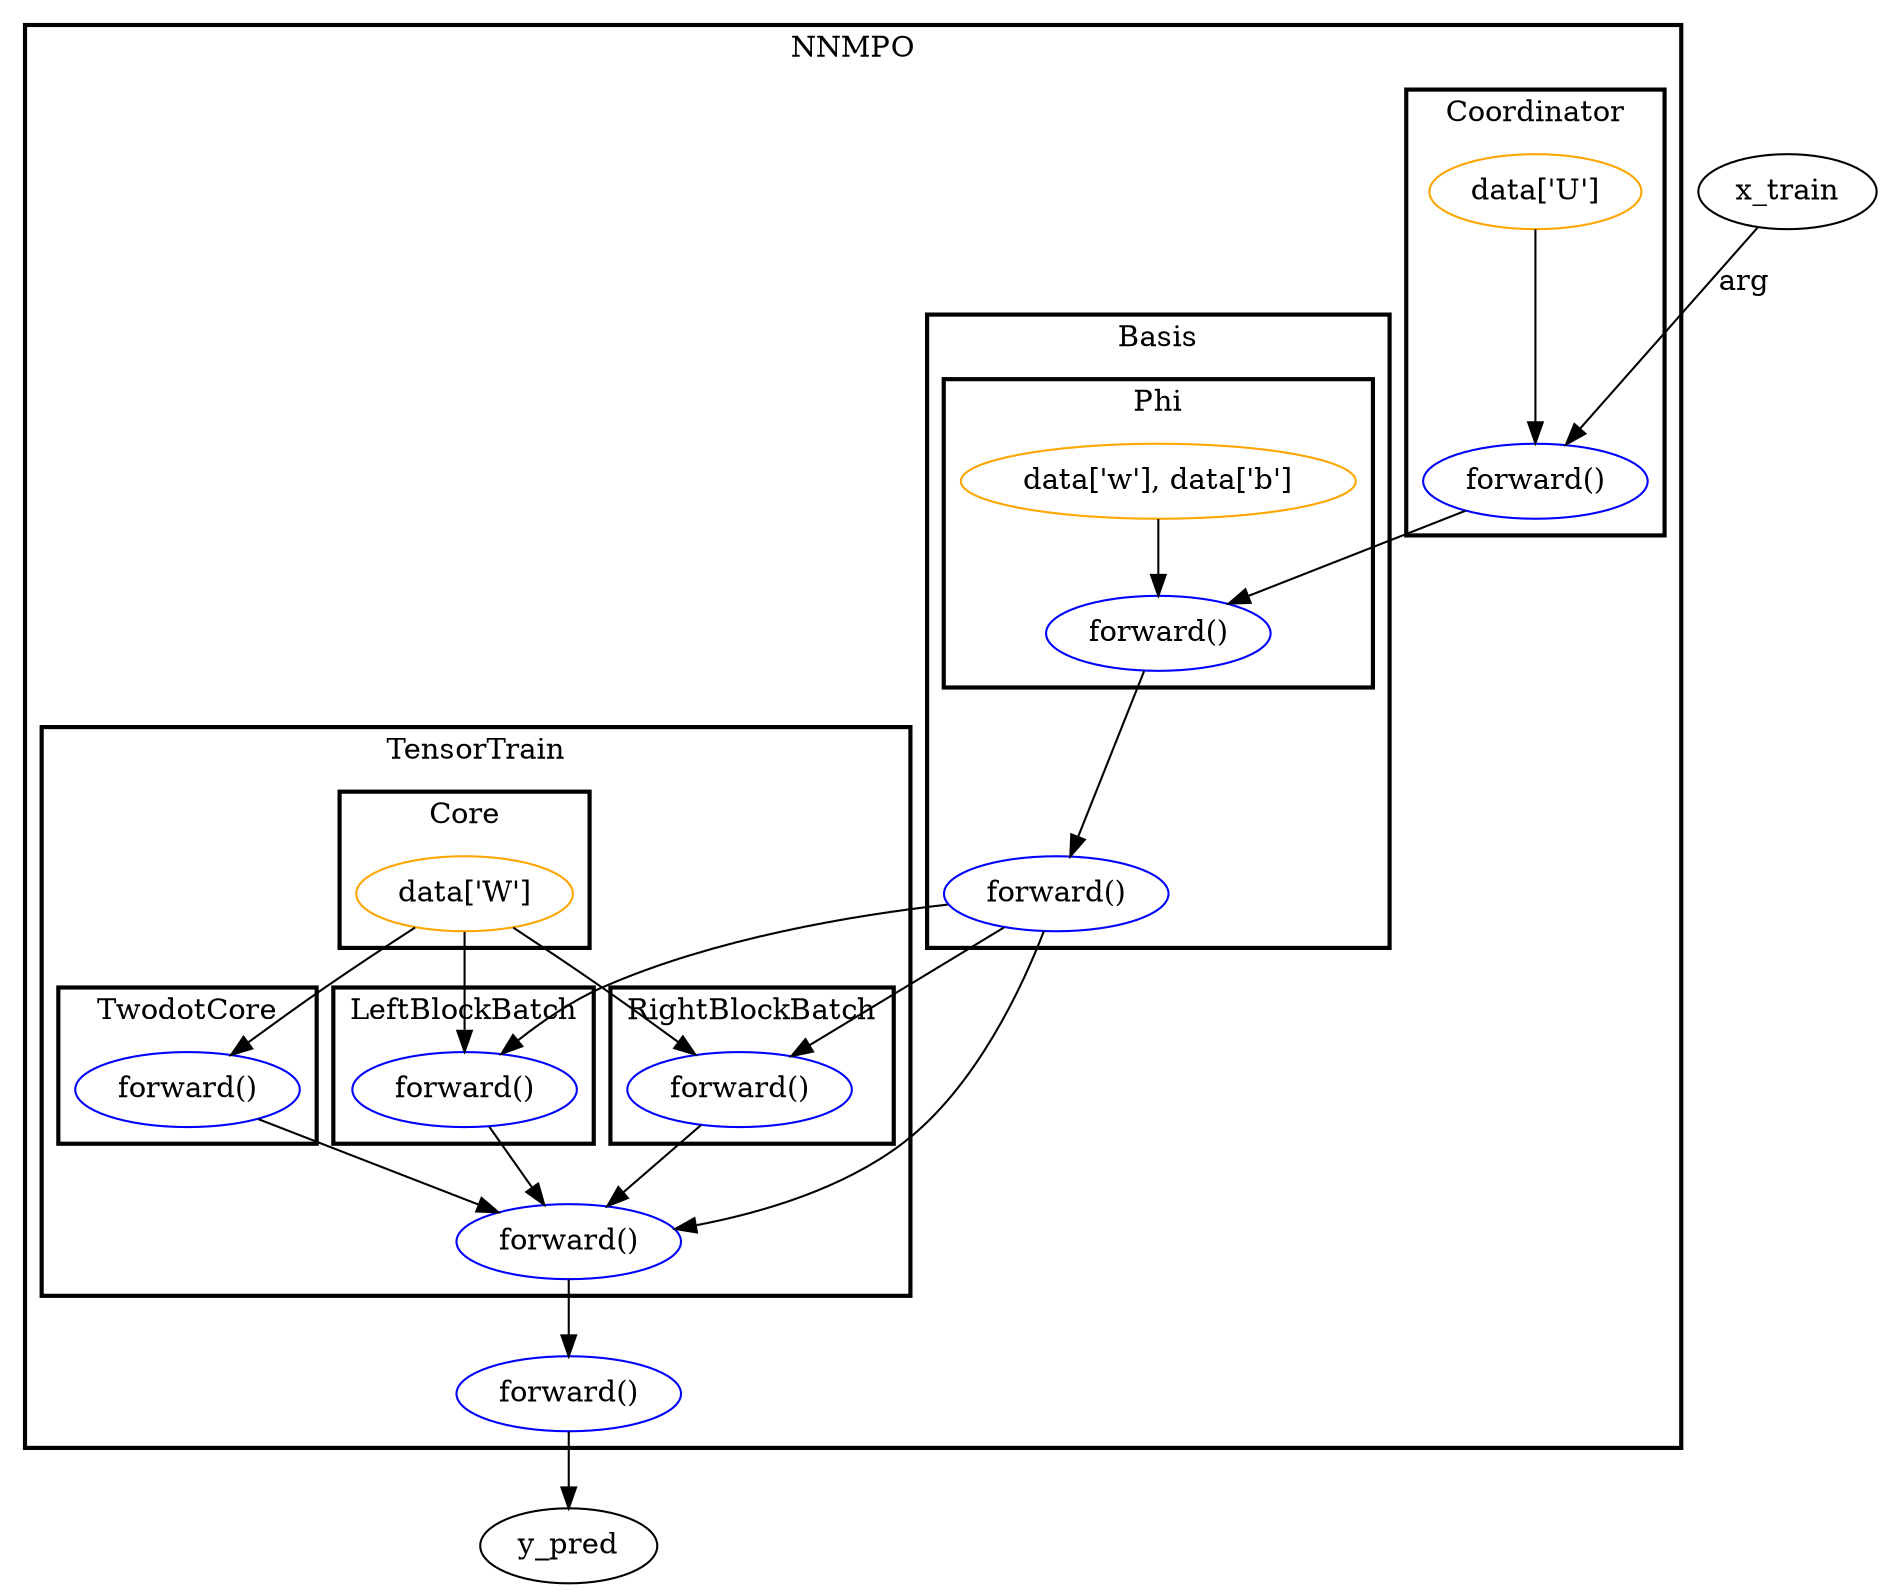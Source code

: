 digraph {
    subgraph cluster_NNMPO {
        label = "NNMPO";
        penwidth = 2;  // クラスターの枠線を太くする
        subgraph cluster_Coordinator {
            label = "Coordinator";
            penwidth = 2;  // クラスターの枠線を太くする
            data_q [label="data['U']", color="orange"];
            forward_q [label="forward()", color="blue"];
        }
        subgraph cluster_Basis {
            label = "Basis";
            penwidth = 2;  // クラスターの枠線を太くする
            subgraph cluster_Phi {
                label = "Phi";
                penwidth = 2;  // クラスターの枠線を太くする
                forward_phi [label="forward()", color="blue"];
                data_phi [label="data['w'], data['b']", color="orange"];
            }
            forward_basis [label="forward()", color="blue"];
        }
        subgraph cluster_TensorTrain {
            label = "TensorTrain";
            penwidth = 2;  // クラスターの枠線を太くする
            subgraph cluster_Core {
                label = "Core";
                penwidth = 2;  // クラスターの枠線を太くする
                data_core [label="data['W']", color="orange"];
            }
            subgraph cluster_TwodotCore {
                label = "TwodotCore";
                penwidth = 2;  // クラスターの枠線を太くする
                forward_tcore [label="forward()", color="blue"];
            }
            subgraph cluster_LeftBlock {
                label = "LeftBlockBatch";
                penwidth = 2;  // クラスターの枠線を太くする
                forward_left [label="forward()", color="blue"];
            }
            subgraph cluster_RightBlock {
                label = "RightBlockBatch";
                penwidth = 2;  // クラスターの枠線を太くする
                forward_right [label="forward()", color="blue"];
            }
            forward_tt [label="forward()", color="blue"];
        }
        forward_model [label="forward()", color="blue"];
        data_q -> forward_q;

        forward_q -> forward_phi;
        data_phi -> forward_phi;
        forward_phi -> forward_basis;

        data_core -> forward_left;
        forward_basis -> forward_left;
        data_core -> forward_right;
        forward_basis -> forward_right;

        forward_left -> forward_tt;
        forward_tcore -> forward_tt;
        forward_right -> forward_tt;
        forward_basis -> forward_tt;

        data_core -> forward_tcore;

        forward_tt -> forward_model;
    }
    forward_model -> y_pred;
    x_train -> forward_q [label="arg"];
}
